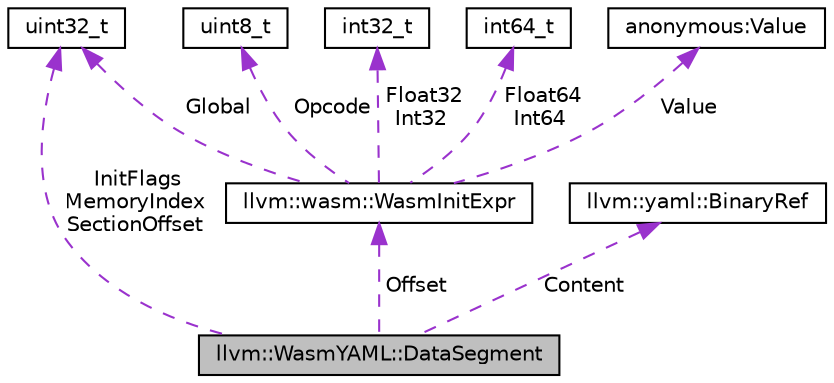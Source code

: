 digraph "llvm::WasmYAML::DataSegment"
{
 // LATEX_PDF_SIZE
  bgcolor="transparent";
  edge [fontname="Helvetica",fontsize="10",labelfontname="Helvetica",labelfontsize="10"];
  node [fontname="Helvetica",fontsize="10",shape="box"];
  Node1 [label="llvm::WasmYAML::DataSegment",height=0.2,width=0.4,color="black", fillcolor="grey75", style="filled", fontcolor="black",tooltip=" "];
  Node2 -> Node1 [dir="back",color="darkorchid3",fontsize="10",style="dashed",label=" InitFlags\nMemoryIndex\nSectionOffset" ,fontname="Helvetica"];
  Node2 [label="uint32_t",height=0.2,width=0.4,color="black",URL="$classuint32__t.html",tooltip=" "];
  Node3 -> Node1 [dir="back",color="darkorchid3",fontsize="10",style="dashed",label=" Offset" ,fontname="Helvetica"];
  Node3 [label="llvm::wasm::WasmInitExpr",height=0.2,width=0.4,color="black",URL="$structllvm_1_1wasm_1_1WasmInitExpr.html",tooltip=" "];
  Node4 -> Node3 [dir="back",color="darkorchid3",fontsize="10",style="dashed",label=" Opcode" ,fontname="Helvetica"];
  Node4 [label="uint8_t",height=0.2,width=0.4,color="black",tooltip=" "];
  Node5 -> Node3 [dir="back",color="darkorchid3",fontsize="10",style="dashed",label=" Float32\nInt32" ,fontname="Helvetica"];
  Node5 [label="int32_t",height=0.2,width=0.4,color="black",tooltip=" "];
  Node6 -> Node3 [dir="back",color="darkorchid3",fontsize="10",style="dashed",label=" Float64\nInt64" ,fontname="Helvetica"];
  Node6 [label="int64_t",height=0.2,width=0.4,color="black",tooltip=" "];
  Node2 -> Node3 [dir="back",color="darkorchid3",fontsize="10",style="dashed",label=" Global" ,fontname="Helvetica"];
  Node7 -> Node3 [dir="back",color="darkorchid3",fontsize="10",style="dashed",label=" Value" ,fontname="Helvetica"];
  Node7 [label="anonymous:Value",height=0.2,width=0.4,color="black",tooltip=" "];
  Node8 -> Node1 [dir="back",color="darkorchid3",fontsize="10",style="dashed",label=" Content" ,fontname="Helvetica"];
  Node8 [label="llvm::yaml::BinaryRef",height=0.2,width=0.4,color="black",URL="$classllvm_1_1yaml_1_1BinaryRef.html",tooltip="Specialized YAMLIO scalar type for representing a binary blob."];
}
